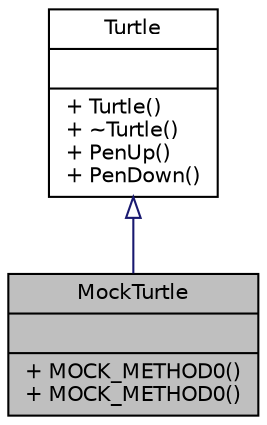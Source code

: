 digraph "MockTurtle"
{
  edge [fontname="Helvetica",fontsize="10",labelfontname="Helvetica",labelfontsize="10"];
  node [fontname="Helvetica",fontsize="10",shape=record];
  Node2 [label="{MockTurtle\n||+ MOCK_METHOD0()\l+ MOCK_METHOD0()\l}",height=0.2,width=0.4,color="black", fillcolor="grey75", style="filled", fontcolor="black"];
  Node3 -> Node2 [dir="back",color="midnightblue",fontsize="10",style="solid",arrowtail="onormal",fontname="Helvetica"];
  Node3 [label="{Turtle\n||+ Turtle()\l+ ~Turtle()\l+ PenUp()\l+ PenDown()\l}",height=0.2,width=0.4,color="black", fillcolor="white", style="filled",URL="$db/de7/class_turtle.html"];
}
